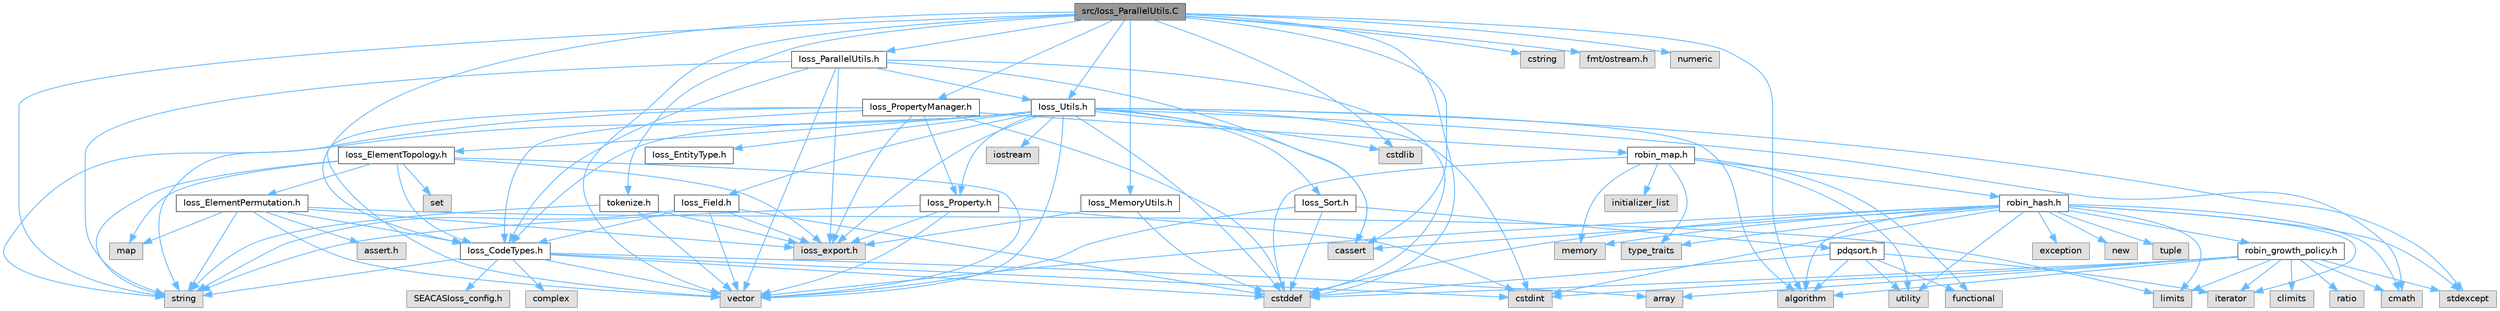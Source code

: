 digraph "src/Ioss_ParallelUtils.C"
{
 // INTERACTIVE_SVG=YES
 // LATEX_PDF_SIZE
  bgcolor="transparent";
  edge [fontname=Helvetica,fontsize=10,labelfontname=Helvetica,labelfontsize=10];
  node [fontname=Helvetica,fontsize=10,shape=box,height=0.2,width=0.4];
  Node1 [id="Node000001",label="src/Ioss_ParallelUtils.C",height=0.2,width=0.4,color="gray40", fillcolor="grey60", style="filled", fontcolor="black",tooltip=" "];
  Node1 -> Node2 [id="edge1_Node000001_Node000002",color="steelblue1",style="solid",tooltip=" "];
  Node2 [id="Node000002",label="Ioss_CodeTypes.h",height=0.2,width=0.4,color="grey40", fillcolor="white", style="filled",URL="$Ioss__CodeTypes_8h.html",tooltip=" "];
  Node2 -> Node3 [id="edge2_Node000002_Node000003",color="steelblue1",style="solid",tooltip=" "];
  Node3 [id="Node000003",label="array",height=0.2,width=0.4,color="grey60", fillcolor="#E0E0E0", style="filled",tooltip=" "];
  Node2 -> Node4 [id="edge3_Node000002_Node000004",color="steelblue1",style="solid",tooltip=" "];
  Node4 [id="Node000004",label="cstddef",height=0.2,width=0.4,color="grey60", fillcolor="#E0E0E0", style="filled",tooltip=" "];
  Node2 -> Node5 [id="edge4_Node000002_Node000005",color="steelblue1",style="solid",tooltip=" "];
  Node5 [id="Node000005",label="cstdint",height=0.2,width=0.4,color="grey60", fillcolor="#E0E0E0", style="filled",tooltip=" "];
  Node2 -> Node6 [id="edge5_Node000002_Node000006",color="steelblue1",style="solid",tooltip=" "];
  Node6 [id="Node000006",label="string",height=0.2,width=0.4,color="grey60", fillcolor="#E0E0E0", style="filled",tooltip=" "];
  Node2 -> Node7 [id="edge6_Node000002_Node000007",color="steelblue1",style="solid",tooltip=" "];
  Node7 [id="Node000007",label="vector",height=0.2,width=0.4,color="grey60", fillcolor="#E0E0E0", style="filled",tooltip=" "];
  Node2 -> Node8 [id="edge7_Node000002_Node000008",color="steelblue1",style="solid",tooltip=" "];
  Node8 [id="Node000008",label="SEACASIoss_config.h",height=0.2,width=0.4,color="grey60", fillcolor="#E0E0E0", style="filled",tooltip=" "];
  Node2 -> Node9 [id="edge8_Node000002_Node000009",color="steelblue1",style="solid",tooltip=" "];
  Node9 [id="Node000009",label="complex",height=0.2,width=0.4,color="grey60", fillcolor="#E0E0E0", style="filled",tooltip=" "];
  Node1 -> Node10 [id="edge9_Node000001_Node000010",color="steelblue1",style="solid",tooltip=" "];
  Node10 [id="Node000010",label="Ioss_MemoryUtils.h",height=0.2,width=0.4,color="grey40", fillcolor="white", style="filled",URL="$Ioss__MemoryUtils_8h.html",tooltip=" "];
  Node10 -> Node4 [id="edge10_Node000010_Node000004",color="steelblue1",style="solid",tooltip=" "];
  Node10 -> Node11 [id="edge11_Node000010_Node000011",color="steelblue1",style="solid",tooltip=" "];
  Node11 [id="Node000011",label="ioss_export.h",height=0.2,width=0.4,color="grey60", fillcolor="#E0E0E0", style="filled",tooltip=" "];
  Node1 -> Node12 [id="edge12_Node000001_Node000012",color="steelblue1",style="solid",tooltip=" "];
  Node12 [id="Node000012",label="Ioss_ParallelUtils.h",height=0.2,width=0.4,color="grey40", fillcolor="white", style="filled",URL="$Ioss__ParallelUtils_8h.html",tooltip=" "];
  Node12 -> Node11 [id="edge13_Node000012_Node000011",color="steelblue1",style="solid",tooltip=" "];
  Node12 -> Node2 [id="edge14_Node000012_Node000002",color="steelblue1",style="solid",tooltip=" "];
  Node12 -> Node13 [id="edge15_Node000012_Node000013",color="steelblue1",style="solid",tooltip=" "];
  Node13 [id="Node000013",label="Ioss_Utils.h",height=0.2,width=0.4,color="grey40", fillcolor="white", style="filled",URL="$Ioss__Utils_8h.html",tooltip=" "];
  Node13 -> Node11 [id="edge16_Node000013_Node000011",color="steelblue1",style="solid",tooltip=" "];
  Node13 -> Node2 [id="edge17_Node000013_Node000002",color="steelblue1",style="solid",tooltip=" "];
  Node13 -> Node14 [id="edge18_Node000013_Node000014",color="steelblue1",style="solid",tooltip=" "];
  Node14 [id="Node000014",label="Ioss_ElementTopology.h",height=0.2,width=0.4,color="grey40", fillcolor="white", style="filled",URL="$Ioss__ElementTopology_8h.html",tooltip=" "];
  Node14 -> Node11 [id="edge19_Node000014_Node000011",color="steelblue1",style="solid",tooltip=" "];
  Node14 -> Node2 [id="edge20_Node000014_Node000002",color="steelblue1",style="solid",tooltip=" "];
  Node14 -> Node15 [id="edge21_Node000014_Node000015",color="steelblue1",style="solid",tooltip=" "];
  Node15 [id="Node000015",label="Ioss_ElementPermutation.h",height=0.2,width=0.4,color="grey40", fillcolor="white", style="filled",URL="$Ioss__ElementPermutation_8h.html",tooltip=" "];
  Node15 -> Node11 [id="edge22_Node000015_Node000011",color="steelblue1",style="solid",tooltip=" "];
  Node15 -> Node2 [id="edge23_Node000015_Node000002",color="steelblue1",style="solid",tooltip=" "];
  Node15 -> Node16 [id="edge24_Node000015_Node000016",color="steelblue1",style="solid",tooltip=" "];
  Node16 [id="Node000016",label="assert.h",height=0.2,width=0.4,color="grey60", fillcolor="#E0E0E0", style="filled",tooltip=" "];
  Node15 -> Node17 [id="edge25_Node000015_Node000017",color="steelblue1",style="solid",tooltip=" "];
  Node17 [id="Node000017",label="limits",height=0.2,width=0.4,color="grey60", fillcolor="#E0E0E0", style="filled",tooltip=" "];
  Node15 -> Node18 [id="edge26_Node000015_Node000018",color="steelblue1",style="solid",tooltip=" "];
  Node18 [id="Node000018",label="map",height=0.2,width=0.4,color="grey60", fillcolor="#E0E0E0", style="filled",tooltip=" "];
  Node15 -> Node6 [id="edge27_Node000015_Node000006",color="steelblue1",style="solid",tooltip=" "];
  Node15 -> Node7 [id="edge28_Node000015_Node000007",color="steelblue1",style="solid",tooltip=" "];
  Node14 -> Node18 [id="edge29_Node000014_Node000018",color="steelblue1",style="solid",tooltip=" "];
  Node14 -> Node19 [id="edge30_Node000014_Node000019",color="steelblue1",style="solid",tooltip=" "];
  Node19 [id="Node000019",label="set",height=0.2,width=0.4,color="grey60", fillcolor="#E0E0E0", style="filled",tooltip=" "];
  Node14 -> Node6 [id="edge31_Node000014_Node000006",color="steelblue1",style="solid",tooltip=" "];
  Node14 -> Node7 [id="edge32_Node000014_Node000007",color="steelblue1",style="solid",tooltip=" "];
  Node13 -> Node20 [id="edge33_Node000013_Node000020",color="steelblue1",style="solid",tooltip=" "];
  Node20 [id="Node000020",label="Ioss_EntityType.h",height=0.2,width=0.4,color="grey40", fillcolor="white", style="filled",URL="$Ioss__EntityType_8h.html",tooltip=" "];
  Node13 -> Node21 [id="edge34_Node000013_Node000021",color="steelblue1",style="solid",tooltip=" "];
  Node21 [id="Node000021",label="Ioss_Field.h",height=0.2,width=0.4,color="grey40", fillcolor="white", style="filled",URL="$Ioss__Field_8h.html",tooltip=" "];
  Node21 -> Node11 [id="edge35_Node000021_Node000011",color="steelblue1",style="solid",tooltip=" "];
  Node21 -> Node2 [id="edge36_Node000021_Node000002",color="steelblue1",style="solid",tooltip=" "];
  Node21 -> Node4 [id="edge37_Node000021_Node000004",color="steelblue1",style="solid",tooltip=" "];
  Node21 -> Node6 [id="edge38_Node000021_Node000006",color="steelblue1",style="solid",tooltip=" "];
  Node21 -> Node7 [id="edge39_Node000021_Node000007",color="steelblue1",style="solid",tooltip=" "];
  Node13 -> Node22 [id="edge40_Node000013_Node000022",color="steelblue1",style="solid",tooltip=" "];
  Node22 [id="Node000022",label="Ioss_Property.h",height=0.2,width=0.4,color="grey40", fillcolor="white", style="filled",URL="$Ioss__Property_8h.html",tooltip=" "];
  Node22 -> Node11 [id="edge41_Node000022_Node000011",color="steelblue1",style="solid",tooltip=" "];
  Node22 -> Node5 [id="edge42_Node000022_Node000005",color="steelblue1",style="solid",tooltip=" "];
  Node22 -> Node6 [id="edge43_Node000022_Node000006",color="steelblue1",style="solid",tooltip=" "];
  Node22 -> Node7 [id="edge44_Node000022_Node000007",color="steelblue1",style="solid",tooltip=" "];
  Node13 -> Node23 [id="edge45_Node000013_Node000023",color="steelblue1",style="solid",tooltip=" "];
  Node23 [id="Node000023",label="Ioss_Sort.h",height=0.2,width=0.4,color="grey40", fillcolor="white", style="filled",URL="$Ioss__Sort_8h.html",tooltip=" "];
  Node23 -> Node24 [id="edge46_Node000023_Node000024",color="steelblue1",style="solid",tooltip=" "];
  Node24 [id="Node000024",label="pdqsort.h",height=0.2,width=0.4,color="grey40", fillcolor="white", style="filled",URL="$pdqsort_8h.html",tooltip=" "];
  Node24 -> Node25 [id="edge47_Node000024_Node000025",color="steelblue1",style="solid",tooltip=" "];
  Node25 [id="Node000025",label="algorithm",height=0.2,width=0.4,color="grey60", fillcolor="#E0E0E0", style="filled",tooltip=" "];
  Node24 -> Node4 [id="edge48_Node000024_Node000004",color="steelblue1",style="solid",tooltip=" "];
  Node24 -> Node26 [id="edge49_Node000024_Node000026",color="steelblue1",style="solid",tooltip=" "];
  Node26 [id="Node000026",label="functional",height=0.2,width=0.4,color="grey60", fillcolor="#E0E0E0", style="filled",tooltip=" "];
  Node24 -> Node27 [id="edge50_Node000024_Node000027",color="steelblue1",style="solid",tooltip=" "];
  Node27 [id="Node000027",label="iterator",height=0.2,width=0.4,color="grey60", fillcolor="#E0E0E0", style="filled",tooltip=" "];
  Node24 -> Node28 [id="edge51_Node000024_Node000028",color="steelblue1",style="solid",tooltip=" "];
  Node28 [id="Node000028",label="utility",height=0.2,width=0.4,color="grey60", fillcolor="#E0E0E0", style="filled",tooltip=" "];
  Node23 -> Node4 [id="edge52_Node000023_Node000004",color="steelblue1",style="solid",tooltip=" "];
  Node23 -> Node7 [id="edge53_Node000023_Node000007",color="steelblue1",style="solid",tooltip=" "];
  Node13 -> Node25 [id="edge54_Node000013_Node000025",color="steelblue1",style="solid",tooltip=" "];
  Node13 -> Node29 [id="edge55_Node000013_Node000029",color="steelblue1",style="solid",tooltip=" "];
  Node29 [id="Node000029",label="cassert",height=0.2,width=0.4,color="grey60", fillcolor="#E0E0E0", style="filled",tooltip=" "];
  Node13 -> Node30 [id="edge56_Node000013_Node000030",color="steelblue1",style="solid",tooltip=" "];
  Node30 [id="Node000030",label="cmath",height=0.2,width=0.4,color="grey60", fillcolor="#E0E0E0", style="filled",tooltip=" "];
  Node13 -> Node4 [id="edge57_Node000013_Node000004",color="steelblue1",style="solid",tooltip=" "];
  Node13 -> Node5 [id="edge58_Node000013_Node000005",color="steelblue1",style="solid",tooltip=" "];
  Node13 -> Node31 [id="edge59_Node000013_Node000031",color="steelblue1",style="solid",tooltip=" "];
  Node31 [id="Node000031",label="cstdlib",height=0.2,width=0.4,color="grey60", fillcolor="#E0E0E0", style="filled",tooltip=" "];
  Node13 -> Node32 [id="edge60_Node000013_Node000032",color="steelblue1",style="solid",tooltip=" "];
  Node32 [id="Node000032",label="iostream",height=0.2,width=0.4,color="grey60", fillcolor="#E0E0E0", style="filled",tooltip=" "];
  Node13 -> Node33 [id="edge61_Node000013_Node000033",color="steelblue1",style="solid",tooltip=" "];
  Node33 [id="Node000033",label="stdexcept",height=0.2,width=0.4,color="grey60", fillcolor="#E0E0E0", style="filled",tooltip=" "];
  Node13 -> Node6 [id="edge62_Node000013_Node000006",color="steelblue1",style="solid",tooltip=" "];
  Node13 -> Node7 [id="edge63_Node000013_Node000007",color="steelblue1",style="solid",tooltip=" "];
  Node12 -> Node29 [id="edge64_Node000012_Node000029",color="steelblue1",style="solid",tooltip=" "];
  Node12 -> Node4 [id="edge65_Node000012_Node000004",color="steelblue1",style="solid",tooltip=" "];
  Node12 -> Node6 [id="edge66_Node000012_Node000006",color="steelblue1",style="solid",tooltip=" "];
  Node12 -> Node7 [id="edge67_Node000012_Node000007",color="steelblue1",style="solid",tooltip=" "];
  Node1 -> Node34 [id="edge68_Node000001_Node000034",color="steelblue1",style="solid",tooltip=" "];
  Node34 [id="Node000034",label="Ioss_PropertyManager.h",height=0.2,width=0.4,color="grey40", fillcolor="white", style="filled",URL="$Ioss__PropertyManager_8h.html",tooltip=" "];
  Node34 -> Node11 [id="edge69_Node000034_Node000011",color="steelblue1",style="solid",tooltip=" "];
  Node34 -> Node2 [id="edge70_Node000034_Node000002",color="steelblue1",style="solid",tooltip=" "];
  Node34 -> Node22 [id="edge71_Node000034_Node000022",color="steelblue1",style="solid",tooltip=" "];
  Node34 -> Node4 [id="edge72_Node000034_Node000004",color="steelblue1",style="solid",tooltip=" "];
  Node34 -> Node6 [id="edge73_Node000034_Node000006",color="steelblue1",style="solid",tooltip=" "];
  Node34 -> Node7 [id="edge74_Node000034_Node000007",color="steelblue1",style="solid",tooltip=" "];
  Node34 -> Node35 [id="edge75_Node000034_Node000035",color="steelblue1",style="solid",tooltip=" "];
  Node35 [id="Node000035",label="robin_map.h",height=0.2,width=0.4,color="grey40", fillcolor="white", style="filled",URL="$robin__map_8h.html",tooltip=" "];
  Node35 -> Node4 [id="edge76_Node000035_Node000004",color="steelblue1",style="solid",tooltip=" "];
  Node35 -> Node26 [id="edge77_Node000035_Node000026",color="steelblue1",style="solid",tooltip=" "];
  Node35 -> Node36 [id="edge78_Node000035_Node000036",color="steelblue1",style="solid",tooltip=" "];
  Node36 [id="Node000036",label="initializer_list",height=0.2,width=0.4,color="grey60", fillcolor="#E0E0E0", style="filled",tooltip=" "];
  Node35 -> Node37 [id="edge79_Node000035_Node000037",color="steelblue1",style="solid",tooltip=" "];
  Node37 [id="Node000037",label="memory",height=0.2,width=0.4,color="grey60", fillcolor="#E0E0E0", style="filled",tooltip=" "];
  Node35 -> Node38 [id="edge80_Node000035_Node000038",color="steelblue1",style="solid",tooltip=" "];
  Node38 [id="Node000038",label="type_traits",height=0.2,width=0.4,color="grey60", fillcolor="#E0E0E0", style="filled",tooltip=" "];
  Node35 -> Node28 [id="edge81_Node000035_Node000028",color="steelblue1",style="solid",tooltip=" "];
  Node35 -> Node39 [id="edge82_Node000035_Node000039",color="steelblue1",style="solid",tooltip=" "];
  Node39 [id="Node000039",label="robin_hash.h",height=0.2,width=0.4,color="grey40", fillcolor="white", style="filled",URL="$robin__hash_8h.html",tooltip=" "];
  Node39 -> Node25 [id="edge83_Node000039_Node000025",color="steelblue1",style="solid",tooltip=" "];
  Node39 -> Node29 [id="edge84_Node000039_Node000029",color="steelblue1",style="solid",tooltip=" "];
  Node39 -> Node30 [id="edge85_Node000039_Node000030",color="steelblue1",style="solid",tooltip=" "];
  Node39 -> Node4 [id="edge86_Node000039_Node000004",color="steelblue1",style="solid",tooltip=" "];
  Node39 -> Node5 [id="edge87_Node000039_Node000005",color="steelblue1",style="solid",tooltip=" "];
  Node39 -> Node40 [id="edge88_Node000039_Node000040",color="steelblue1",style="solid",tooltip=" "];
  Node40 [id="Node000040",label="exception",height=0.2,width=0.4,color="grey60", fillcolor="#E0E0E0", style="filled",tooltip=" "];
  Node39 -> Node27 [id="edge89_Node000039_Node000027",color="steelblue1",style="solid",tooltip=" "];
  Node39 -> Node17 [id="edge90_Node000039_Node000017",color="steelblue1",style="solid",tooltip=" "];
  Node39 -> Node37 [id="edge91_Node000039_Node000037",color="steelblue1",style="solid",tooltip=" "];
  Node39 -> Node41 [id="edge92_Node000039_Node000041",color="steelblue1",style="solid",tooltip=" "];
  Node41 [id="Node000041",label="new",height=0.2,width=0.4,color="grey60", fillcolor="#E0E0E0", style="filled",tooltip=" "];
  Node39 -> Node33 [id="edge93_Node000039_Node000033",color="steelblue1",style="solid",tooltip=" "];
  Node39 -> Node42 [id="edge94_Node000039_Node000042",color="steelblue1",style="solid",tooltip=" "];
  Node42 [id="Node000042",label="tuple",height=0.2,width=0.4,color="grey60", fillcolor="#E0E0E0", style="filled",tooltip=" "];
  Node39 -> Node38 [id="edge95_Node000039_Node000038",color="steelblue1",style="solid",tooltip=" "];
  Node39 -> Node28 [id="edge96_Node000039_Node000028",color="steelblue1",style="solid",tooltip=" "];
  Node39 -> Node7 [id="edge97_Node000039_Node000007",color="steelblue1",style="solid",tooltip=" "];
  Node39 -> Node43 [id="edge98_Node000039_Node000043",color="steelblue1",style="solid",tooltip=" "];
  Node43 [id="Node000043",label="robin_growth_policy.h",height=0.2,width=0.4,color="grey40", fillcolor="white", style="filled",URL="$robin__growth__policy_8h.html",tooltip=" "];
  Node43 -> Node25 [id="edge99_Node000043_Node000025",color="steelblue1",style="solid",tooltip=" "];
  Node43 -> Node3 [id="edge100_Node000043_Node000003",color="steelblue1",style="solid",tooltip=" "];
  Node43 -> Node44 [id="edge101_Node000043_Node000044",color="steelblue1",style="solid",tooltip=" "];
  Node44 [id="Node000044",label="climits",height=0.2,width=0.4,color="grey60", fillcolor="#E0E0E0", style="filled",tooltip=" "];
  Node43 -> Node30 [id="edge102_Node000043_Node000030",color="steelblue1",style="solid",tooltip=" "];
  Node43 -> Node4 [id="edge103_Node000043_Node000004",color="steelblue1",style="solid",tooltip=" "];
  Node43 -> Node5 [id="edge104_Node000043_Node000005",color="steelblue1",style="solid",tooltip=" "];
  Node43 -> Node27 [id="edge105_Node000043_Node000027",color="steelblue1",style="solid",tooltip=" "];
  Node43 -> Node17 [id="edge106_Node000043_Node000017",color="steelblue1",style="solid",tooltip=" "];
  Node43 -> Node45 [id="edge107_Node000043_Node000045",color="steelblue1",style="solid",tooltip=" "];
  Node45 [id="Node000045",label="ratio",height=0.2,width=0.4,color="grey60", fillcolor="#E0E0E0", style="filled",tooltip=" "];
  Node43 -> Node33 [id="edge108_Node000043_Node000033",color="steelblue1",style="solid",tooltip=" "];
  Node1 -> Node13 [id="edge109_Node000001_Node000013",color="steelblue1",style="solid",tooltip=" "];
  Node1 -> Node25 [id="edge110_Node000001_Node000025",color="steelblue1",style="solid",tooltip=" "];
  Node1 -> Node29 [id="edge111_Node000001_Node000029",color="steelblue1",style="solid",tooltip=" "];
  Node1 -> Node4 [id="edge112_Node000001_Node000004",color="steelblue1",style="solid",tooltip=" "];
  Node1 -> Node31 [id="edge113_Node000001_Node000031",color="steelblue1",style="solid",tooltip=" "];
  Node1 -> Node46 [id="edge114_Node000001_Node000046",color="steelblue1",style="solid",tooltip=" "];
  Node46 [id="Node000046",label="cstring",height=0.2,width=0.4,color="grey60", fillcolor="#E0E0E0", style="filled",tooltip=" "];
  Node1 -> Node47 [id="edge115_Node000001_Node000047",color="steelblue1",style="solid",tooltip=" "];
  Node47 [id="Node000047",label="fmt/ostream.h",height=0.2,width=0.4,color="grey60", fillcolor="#E0E0E0", style="filled",tooltip=" "];
  Node1 -> Node48 [id="edge116_Node000001_Node000048",color="steelblue1",style="solid",tooltip=" "];
  Node48 [id="Node000048",label="numeric",height=0.2,width=0.4,color="grey60", fillcolor="#E0E0E0", style="filled",tooltip=" "];
  Node1 -> Node6 [id="edge117_Node000001_Node000006",color="steelblue1",style="solid",tooltip=" "];
  Node1 -> Node49 [id="edge118_Node000001_Node000049",color="steelblue1",style="solid",tooltip=" "];
  Node49 [id="Node000049",label="tokenize.h",height=0.2,width=0.4,color="grey40", fillcolor="white", style="filled",URL="$tokenize_8h.html",tooltip=" "];
  Node49 -> Node11 [id="edge119_Node000049_Node000011",color="steelblue1",style="solid",tooltip=" "];
  Node49 -> Node6 [id="edge120_Node000049_Node000006",color="steelblue1",style="solid",tooltip=" "];
  Node49 -> Node7 [id="edge121_Node000049_Node000007",color="steelblue1",style="solid",tooltip=" "];
  Node1 -> Node7 [id="edge122_Node000001_Node000007",color="steelblue1",style="solid",tooltip=" "];
}
